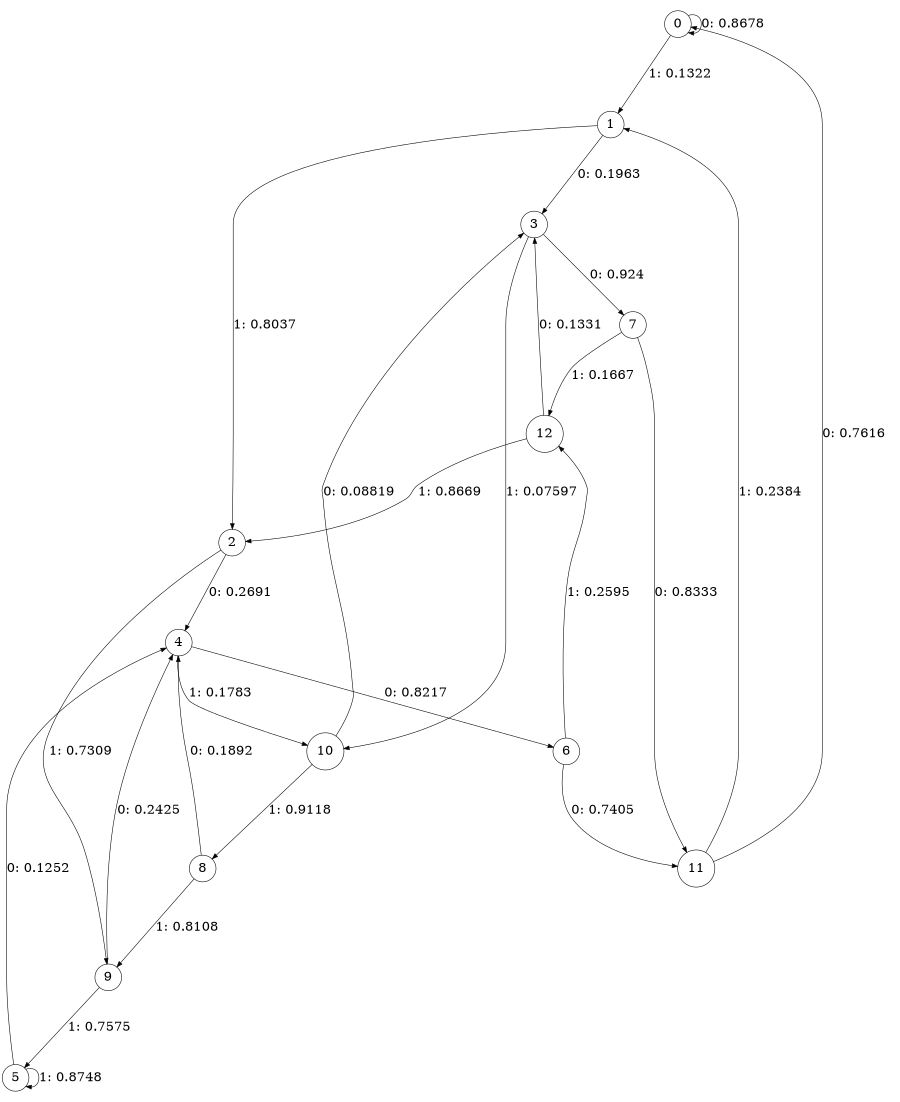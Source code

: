 digraph "ch5randomL4" {
size = "6,8.5";
ratio = "fill";
node [shape = circle];
node [fontsize = 24];
edge [fontsize = 24];
0 -> 0 [label = "0: 0.8678   "];
0 -> 1 [label = "1: 0.1322   "];
1 -> 3 [label = "0: 0.1963   "];
1 -> 2 [label = "1: 0.8037   "];
2 -> 4 [label = "0: 0.2691   "];
2 -> 9 [label = "1: 0.7309   "];
3 -> 7 [label = "0: 0.924    "];
3 -> 10 [label = "1: 0.07597  "];
4 -> 6 [label = "0: 0.8217   "];
4 -> 10 [label = "1: 0.1783   "];
5 -> 4 [label = "0: 0.1252   "];
5 -> 5 [label = "1: 0.8748   "];
6 -> 11 [label = "0: 0.7405   "];
6 -> 12 [label = "1: 0.2595   "];
7 -> 11 [label = "0: 0.8333   "];
7 -> 12 [label = "1: 0.1667   "];
8 -> 4 [label = "0: 0.1892   "];
8 -> 9 [label = "1: 0.8108   "];
9 -> 4 [label = "0: 0.2425   "];
9 -> 5 [label = "1: 0.7575   "];
10 -> 3 [label = "0: 0.08819  "];
10 -> 8 [label = "1: 0.9118   "];
11 -> 0 [label = "0: 0.7616   "];
11 -> 1 [label = "1: 0.2384   "];
12 -> 3 [label = "0: 0.1331   "];
12 -> 2 [label = "1: 0.8669   "];
}